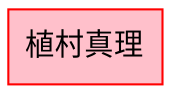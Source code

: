 graph "ShogiPlayers22" {
graph [charset="UTF-8", rankdir="LR", splines="ortho"]
node [fontname="Sans", shape="record"]



// Attributes




// Persons
lady_11 [color="red", fillcolor="pink", label=" 植村真理", style="filled"]

// Generations


// Families


}
